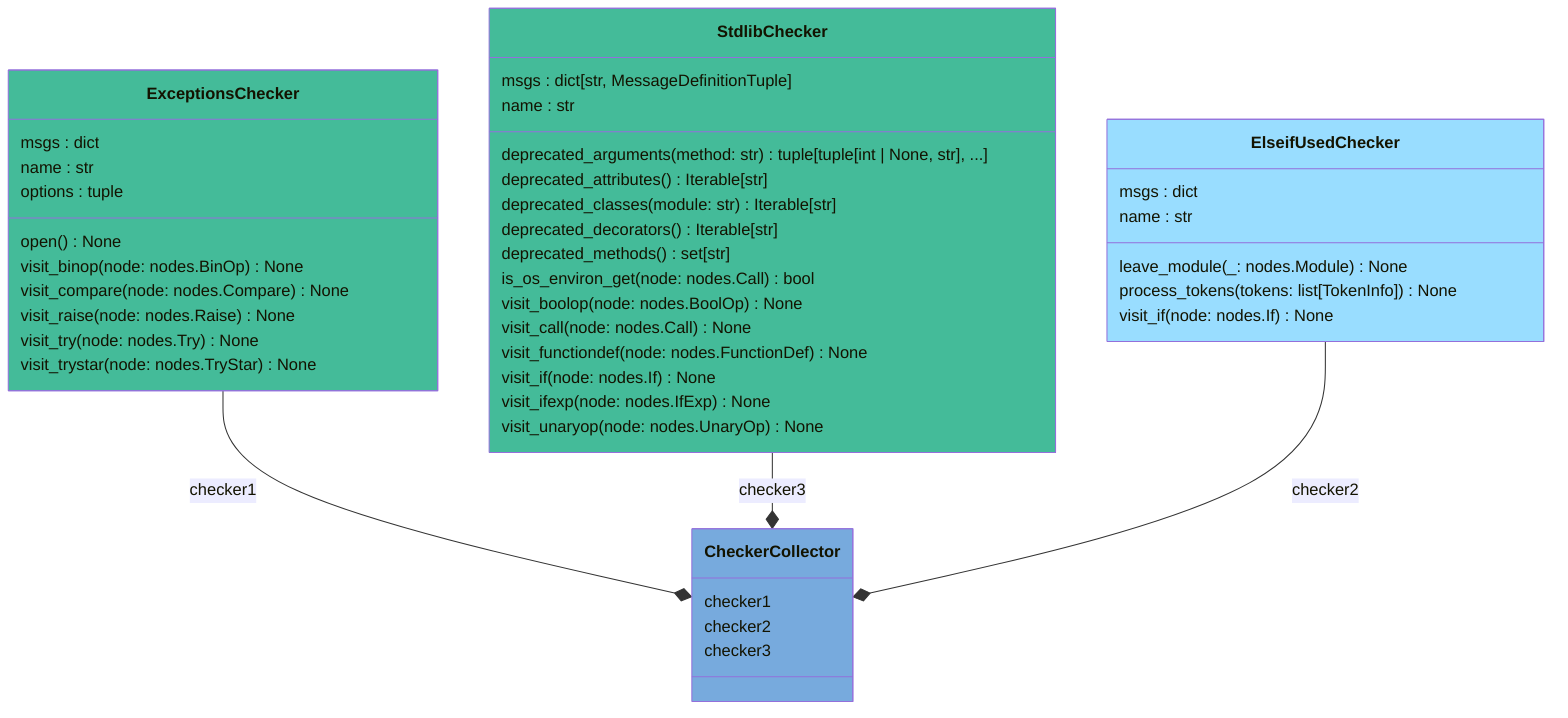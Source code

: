 classDiagram
  class CheckerCollector {
    checker1
    checker2
    checker3
  }
  style CheckerCollector fill:#77AADD
  class ElseifUsedChecker {
    msgs : dict
    name : str
    leave_module(_: nodes.Module) None
    process_tokens(tokens: list[TokenInfo]) None
    visit_if(node: nodes.If) None
  }
  style ElseifUsedChecker fill:#99DDFF
  class ExceptionsChecker {
    msgs : dict
    name : str
    options : tuple
    open() None
    visit_binop(node: nodes.BinOp) None
    visit_compare(node: nodes.Compare) None
    visit_raise(node: nodes.Raise) None
    visit_try(node: nodes.Try) None
    visit_trystar(node: nodes.TryStar) None
  }
  style ExceptionsChecker fill:#44BB99
  class StdlibChecker {
    msgs : dict[str, MessageDefinitionTuple]
    name : str
    deprecated_arguments(method: str) tuple[tuple[int | None, str], ...]
    deprecated_attributes() Iterable[str]
    deprecated_classes(module: str) Iterable[str]
    deprecated_decorators() Iterable[str]
    deprecated_methods() set[str]
    is_os_environ_get(node: nodes.Call) bool
    visit_boolop(node: nodes.BoolOp) None
    visit_call(node: nodes.Call) None
    visit_functiondef(node: nodes.FunctionDef) None
    visit_if(node: nodes.If) None
    visit_ifexp(node: nodes.IfExp) None
    visit_unaryop(node: nodes.UnaryOp) None
  }
  style StdlibChecker fill:#44BB99
  ExceptionsChecker --* CheckerCollector : checker1
  StdlibChecker --* CheckerCollector : checker3
  ElseifUsedChecker --* CheckerCollector : checker2